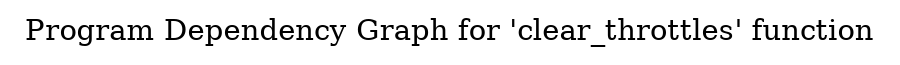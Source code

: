 digraph "Program Dependency Graph for 'clear_throttles' function" {
	label="Program Dependency Graph for 'clear_throttles' function";

}
